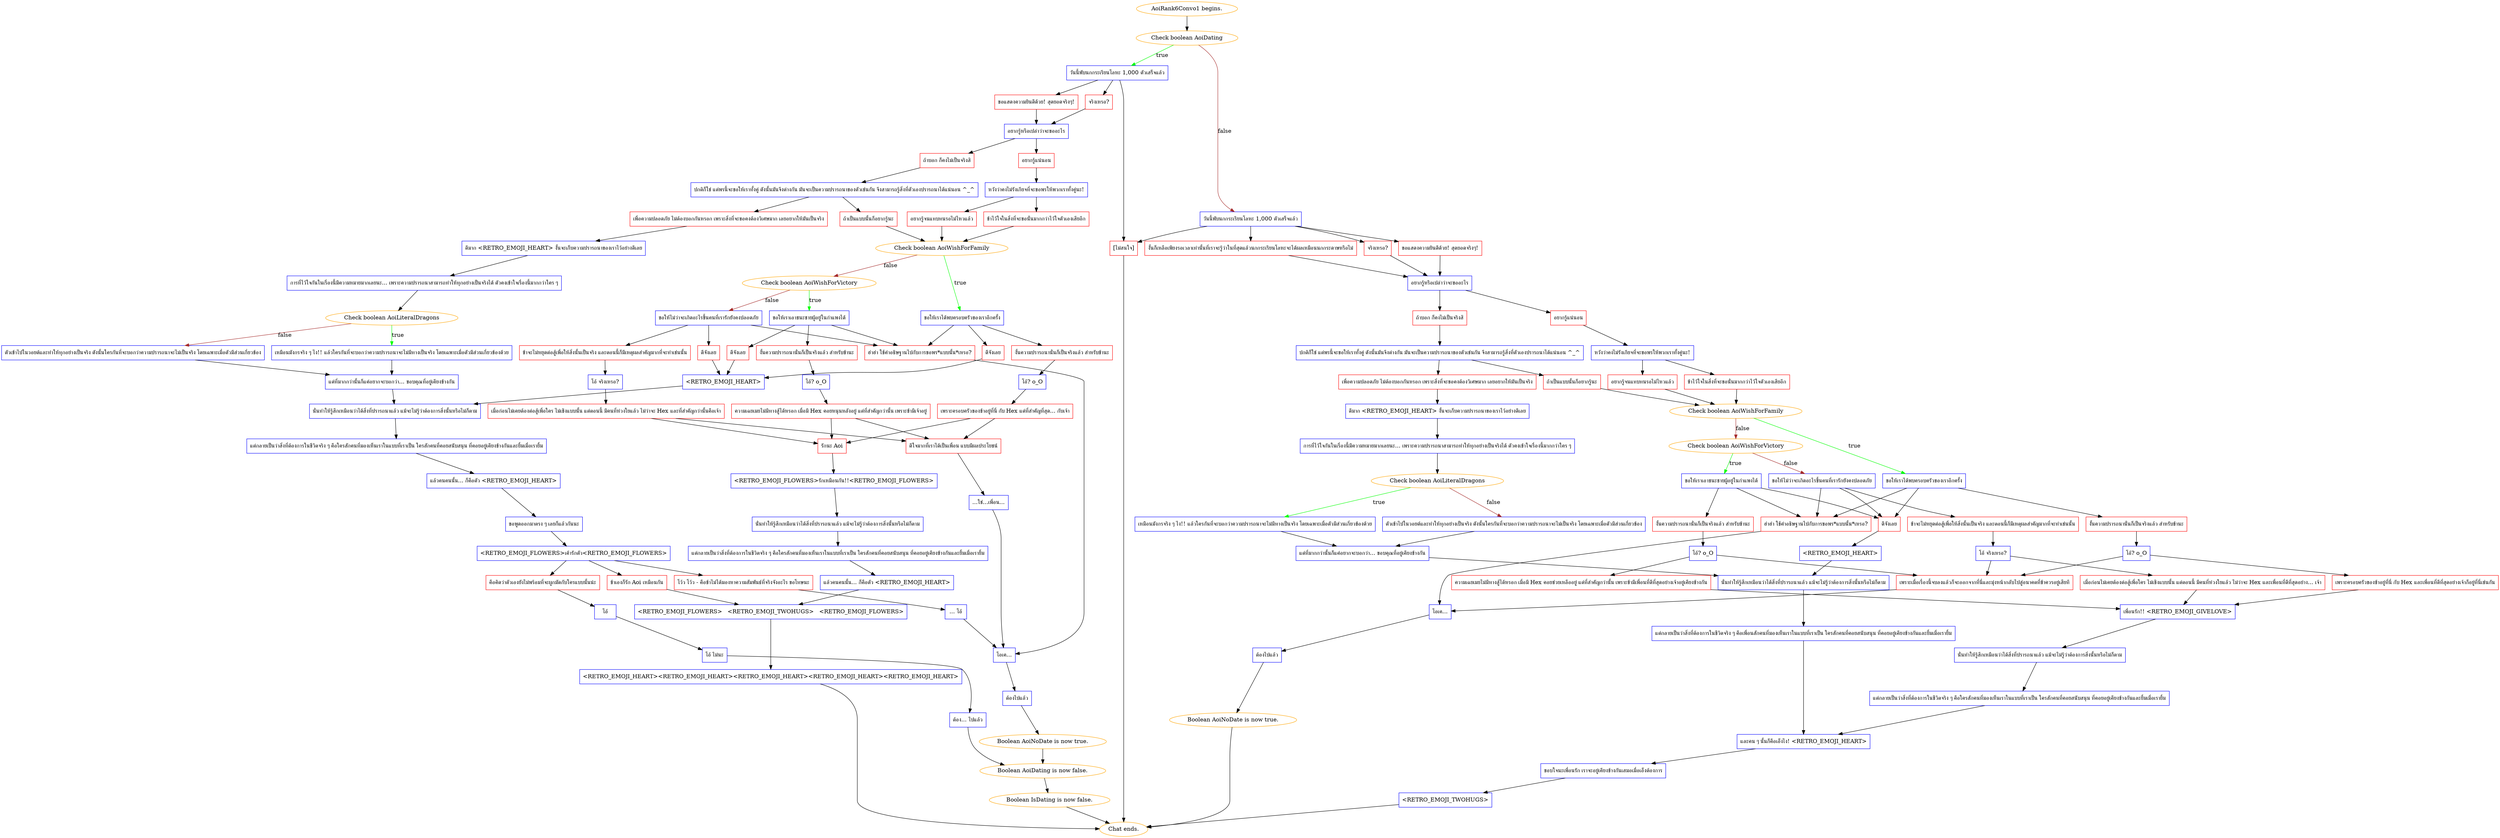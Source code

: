 digraph {
	"AoiRank6Convo1 begins." [color=orange];
		"AoiRank6Convo1 begins." -> j1159499694;
	j1159499694 [label="Check boolean AoiDating",color=orange];
		j1159499694 -> j3204843793 [label=true,color=green];
		j1159499694 -> j3485171093 [label=false,color=brown];
	j3204843793 [label="วันนี้พับนกกระเรียนโลหะ 1,000 ตัวเสร็จแล้ว",shape=box,color=blue];
		j3204843793 -> j3195934582;
		j3204843793 -> j720560923;
		j3204843793 -> j4071326631;
	j3485171093 [label="วันนี้พับนกกระเรียนโลหะ 1,000 ตัวเสร็จแล้ว",shape=box,color=blue];
		j3485171093 -> j407550478;
		j3485171093 -> j3017968450;
		j3485171093 -> j2036795912;
		j3485171093 -> j4071326631;
	j3195934582 [label="จริงเหรอ?",shape=box,color=red];
		j3195934582 -> j2811466909;
	j720560923 [label="ขอแสดงความยินดีด้วย! สุดยอดจริงๆ!",shape=box,color=red];
		j720560923 -> j2811466909;
	j4071326631 [label="[ไม่สนใจ]",shape=box,color=red];
		j4071326631 -> "Chat ends.";
	j407550478 [label="งั้นก็เหลือเพียงรอเวลาเท่านั้นที่เราจะรู้ว่าในที่สุดแล้วนกกระเรียนโลหะจะได้ผลเหมือนนกกระดาษหรือไม่",shape=box,color=red];
		j407550478 -> j791857504;
	j3017968450 [label="จริงเหรอ?",shape=box,color=red];
		j3017968450 -> j791857504;
	j2036795912 [label="ขอแสดงความยินดีด้วย! สุดยอดจริงๆ!",shape=box,color=red];
		j2036795912 -> j791857504;
	j2811466909 [label="อยากรู้หรือเปล่าว่าจะขออะไร",shape=box,color=blue];
		j2811466909 -> j684351814;
		j2811466909 -> j3854453138;
	"Chat ends." [color=orange];
	j791857504 [label="อยากรู้หรือเปล่าว่าจะขออะไร",shape=box,color=blue];
		j791857504 -> j3808318142;
		j791857504 -> j804054849;
	j684351814 [label="ถ้าบอก ก็คงไม่เป็นจริงสิ",shape=box,color=red];
		j684351814 -> j2916565129;
	j3854453138 [label="อยากรู้แน่นอน",shape=box,color=red];
		j3854453138 -> j3210297730;
	j3808318142 [label="ถ้าบอก ก็คงไม่เป็นจริงสิ",shape=box,color=red];
		j3808318142 -> j1174146338;
	j804054849 [label="อยากรู้แน่นอน",shape=box,color=red];
		j804054849 -> j2797730164;
	j2916565129 [label="ปกติก็ใช่ แต่พรนี้จะขอให้เราทั้งคู่ ดังนั้นมันจึงต่างกัน มันจะเป็นความปรารถนาของตัวเช่นกัน จึงสามารถรู้สิ่งที่ตัวเองปรารถนาได้แน่นอน ^_^",shape=box,color=blue];
		j2916565129 -> j2573613876;
		j2916565129 -> j1048321389;
	j3210297730 [label="หวังว่าคงไม่รังเกียจที่จะขอพรให้พวกเราทั้งคู่นะ!",shape=box,color=blue];
		j3210297730 -> j1760212205;
		j3210297730 -> j3962118119;
	j1174146338 [label="ปกติก็ใช่ แต่พรนี้จะขอให้เราทั้งคู่ ดังนั้นมันจึงต่างกัน มันจะเป็นความปรารถนาของตัวเช่นกัน จึงสามารถรู้สิ่งที่ตัวเองปรารถนาได้แน่นอน ^_^",shape=box,color=blue];
		j1174146338 -> j620901220;
		j1174146338 -> j800522967;
	j2797730164 [label="หวังว่าคงไม่รังเกียจที่จะขอพรให้พวกเราทั้งคู่นะ!",shape=box,color=blue];
		j2797730164 -> j1550801076;
		j2797730164 -> j1080057867;
	j2573613876 [label="เพื่อความปลอดภัย ไม่ต้องบอกกันหรอก เพราะสิ่งที่จะขอคงต้องวิเศษมาก เลยอยากให้มันเป็นจริง",shape=box,color=red];
		j2573613876 -> j3744664499;
	j1048321389 [label="ถ้าเป็นแบบนั้นก็อยากรู้นะ",shape=box,color=red];
		j1048321389 -> j1731423625;
	j1760212205 [label="ข้าไว้ใจในสิ่งที่จะขอนั่นมากกว่าไว้ใจตัวเองเสียอีก",shape=box,color=red];
		j1760212205 -> j1731423625;
	j3962118119 [label="อยากรู้จนแทบทนรอไม่ไหวแล้ว",shape=box,color=red];
		j3962118119 -> j1731423625;
	j620901220 [label="เพื่อความปลอดภัย ไม่ต้องบอกกันหรอก เพราะสิ่งที่จะขอคงต้องวิเศษมาก เลยอยากให้มันเป็นจริง",shape=box,color=red];
		j620901220 -> j163720085;
	j800522967 [label="ถ้าเป็นแบบนั้นก็อยากรู้นะ",shape=box,color=red];
		j800522967 -> j4261509095;
	j1550801076 [label="ข้าไว้ใจในสิ่งที่จะขอนั่นมากกว่าไว้ใจตัวเองเสียอีก",shape=box,color=red];
		j1550801076 -> j4261509095;
	j1080057867 [label="อยากรู้จนแทบทนรอไม่ไหวแล้ว",shape=box,color=red];
		j1080057867 -> j4261509095;
	j3744664499 [label="ดีมาก <RETRO_EMOJI_HEART> งั้นจะเก็บความปรารถนาของเราไว้อย่างดีเลย",shape=box,color=blue];
		j3744664499 -> j4057943512;
	j1731423625 [label="Check boolean AoiWishForFamily",color=orange];
		j1731423625 -> j1535154508 [label=true,color=green];
		j1731423625 -> j853113975 [label=false,color=brown];
	j163720085 [label="ดีมาก <RETRO_EMOJI_HEART> งั้นจะเก็บความปรารถนาของเราไว้อย่างดีเลย",shape=box,color=blue];
		j163720085 -> j2566762349;
	j4261509095 [label="Check boolean AoiWishForFamily",color=orange];
		j4261509095 -> j1805051916 [label=true,color=green];
		j4261509095 -> j2512076100 [label=false,color=brown];
	j4057943512 [label="การที่ไว้ใจกันในเรื่องนี้มีความหมายมากเลยนะ... เพราะความปรารถนาสามารถทำให้ทุกอย่างเป็นจริงได้ ตัวคงเข้าใจเรื่องนี้มากกว่าใคร ๆ",shape=box,color=blue];
		j4057943512 -> j356138990;
	j1535154508 [label="ขอให้เราได้พบครอบครัวของเราอีกครั้ง",shape=box,color=blue];
		j1535154508 -> j2802215105;
		j1535154508 -> j59012607;
		j1535154508 -> j1051326305;
	j853113975 [label="Check boolean AoiWishForVictory",color=orange];
		j853113975 -> j2509124845 [label=true,color=green];
		j853113975 -> j778574162 [label=false,color=brown];
	j2566762349 [label="การที่ไว้ใจกันในเรื่องนี้มีความหมายมากเลยนะ... เพราะความปรารถนาสามารถทำให้ทุกอย่างเป็นจริงได้ ตัวคงเข้าใจเรื่องนี้มากกว่าใคร ๆ",shape=box,color=blue];
		j2566762349 -> j1681411811;
	j1805051916 [label="ขอให้เราได้พบครอบครัวของเราอีกครั้ง",shape=box,color=blue];
		j1805051916 -> j4273897351;
		j1805051916 -> j883260004;
		j1805051916 -> j3693508456;
	j2512076100 [label="Check boolean AoiWishForVictory",color=orange];
		j2512076100 -> j3808040460 [label=true,color=green];
		j2512076100 -> j2237726891 [label=false,color=brown];
	j356138990 [label="Check boolean AoiLiteralDragons",color=orange];
		j356138990 -> j3780063233 [label=true,color=green];
		j356138990 -> j3749182085 [label=false,color=brown];
	j2802215105 [label="งั้นความปรารถนานั่นก็เป็นจริงแล้ว สำหรับข้านะ",shape=box,color=red];
		j2802215105 -> j338525106;
	j59012607 [label="ดีจังเลย",shape=box,color=red];
		j59012607 -> j3469187590;
	j1051326305 [label="ฮ่าฮ่า ใช้คำอธิษฐานไปกับการขอพร*แบบนั้น*เหรอ?",shape=box,color=red];
		j1051326305 -> j4292440546;
	j2509124845 [label="ขอให้เราเอาชนะชายผู้อยู่ในกำแพงได้",shape=box,color=blue];
		j2509124845 -> j3910033204;
		j2509124845 -> j654261488;
		j2509124845 -> j1051326305;
	j778574162 [label="ขอให้ไม่ว่าจะเกิดอะไรขึ้นคนที่เรารักยังคงปลอดภัย",shape=box,color=blue];
		j778574162 -> j3055603345;
		j778574162 -> j2088790009;
		j778574162 -> j1051326305;
	j1681411811 [label="Check boolean AoiLiteralDragons",color=orange];
		j1681411811 -> j1060326868 [label=true,color=green];
		j1681411811 -> j998644286 [label=false,color=brown];
	j4273897351 [label="งั้นความปรารถนานั่นก็เป็นจริงแล้ว สำหรับข้านะ",shape=box,color=red];
		j4273897351 -> j1763104080;
	j883260004 [label="ดีจังเลย",shape=box,color=red];
		j883260004 -> j3784488109;
	j3693508456 [label="ฮ่าฮ่า ใช้คำอธิษฐานไปกับการขอพร*แบบนั้น*เหรอ?",shape=box,color=red];
		j3693508456 -> j637992629;
	j3808040460 [label="ขอให้เราเอาชนะชายผู้อยู่ในกำแพงได้",shape=box,color=blue];
		j3808040460 -> j3685300573;
		j3808040460 -> j883260004;
		j3808040460 -> j3693508456;
	j2237726891 [label="ขอให้ไม่ว่าจะเกิดอะไรขึ้นคนที่เรารักยังคงปลอดภัย",shape=box,color=blue];
		j2237726891 -> j3178183993;
		j2237726891 -> j883260004;
		j2237726891 -> j3693508456;
	j3780063233 [label="เหมือนมังกรจริง ๆ ไง!! แล้วใครกันที่จะบอกว่าความปรารถนาจะไม่มีทางเป็นจริง โดยเฉพาะเมื่อตัวมีส่วนเกี่ยวข้องด้วย",shape=box,color=blue];
		j3780063233 -> j4050728399;
	j3749182085 [label="ตัวเข้าไปในวอยด์และทำให้ทุกอย่างเป็นจริง ดังนั้นใครกันที่จะบอกว่าความปรารถนาจะไม่เป็นจริง โดยเฉพาะเมื่อตัวมีส่วนเกี่ยวข้อง",shape=box,color=blue];
		j3749182085 -> j4050728399;
	j338525106 [label="โอ้? o_O",shape=box,color=blue];
		j338525106 -> j2644719097;
	j3469187590 [label="<RETRO_EMOJI_HEART>",shape=box,color=blue];
		j3469187590 -> j3239194908;
	j4292440546 [label="โอเค...",shape=box,color=blue];
		j4292440546 -> j1476567439;
	j3910033204 [label="งั้นความปรารถนานั่นก็เป็นจริงแล้ว สำหรับข้านะ",shape=box,color=red];
		j3910033204 -> j4198131428;
	j654261488 [label="ดีจังเลย",shape=box,color=red];
		j654261488 -> j3469187590;
	j3055603345 [label="ข้าจะไม่หยุดต่อสู้เพื่อให้สิ่งนั้นเป็นจริง และตอนนี้ก็มีเหตุผลสำคัญมากที่จะทำเช่นนั้น",shape=box,color=red];
		j3055603345 -> j3791208481;
	j2088790009 [label="ดีจังเลย",shape=box,color=red];
		j2088790009 -> j3469187590;
	j1060326868 [label="เหมือนมังกรจริง ๆ ไง!! แล้วใครกันที่จะบอกว่าความปรารถนาจะไม่มีทางเป็นจริง โดยเฉพาะเมื่อตัวมีส่วนเกี่ยวข้องด้วย",shape=box,color=blue];
		j1060326868 -> j960110281;
	j998644286 [label="ตัวเข้าไปในวอยด์และทำให้ทุกอย่างเป็นจริง ดังนั้นใครกันที่จะบอกว่าความปรารถนาจะไม่เป็นจริง โดยเฉพาะเมื่อตัวมีส่วนเกี่ยวข้อง",shape=box,color=blue];
		j998644286 -> j960110281;
	j1763104080 [label="โอ้? o_O",shape=box,color=blue];
		j1763104080 -> j795852943;
		j1763104080 -> j2772352502;
	j3784488109 [label="<RETRO_EMOJI_HEART>",shape=box,color=blue];
		j3784488109 -> j2418433768;
	j637992629 [label="โอเค...",shape=box,color=blue];
		j637992629 -> j1246975929;
	j3685300573 [label="งั้นความปรารถนานั่นก็เป็นจริงแล้ว สำหรับข้านะ",shape=box,color=red];
		j3685300573 -> j1092716881;
	j3178183993 [label="ข้าจะไม่หยุดต่อสู้เพื่อให้สิ่งนั้นเป็นจริง และตอนนี้ก็มีเหตุผลสำคัญมากที่จะทำเช่นนั้น",shape=box,color=red];
		j3178183993 -> j2405376029;
	j4050728399 [label="แต่ที่มากกว่านั้นก็แค่อยากจะบอกว่า... ขอบคุณที่อยู่เคียงข้างกัน",shape=box,color=blue];
		j4050728399 -> j3239194908;
	j2644719097 [label="เพราะครอบครัวของข้าอยู่ที่นี่ กับ Hex แต่ที่สำคัญที่สุด... กับเจ้า",shape=box,color=red];
		j2644719097 -> j2337907798;
		j2644719097 -> j4064988803;
	j3239194908 [label="นั่นทำให้รู้สึกเหมือนว่าได้สิ่งที่ปรารถนาแล้ว แม้จะไม่รู้ว่าต้องการสิ่งนั้นหรือไม่ก็ตาม",shape=box,color=blue];
		j3239194908 -> j4235699372;
	j1476567439 [label="ต้องไปแล้ว",shape=box,color=blue];
		j1476567439 -> j1862123684;
	j4198131428 [label="โอ้? o_O",shape=box,color=blue];
		j4198131428 -> j690791683;
	j3791208481 [label="โอ้ จริงเหรอ?",shape=box,color=blue];
		j3791208481 -> j3603125694;
	j960110281 [label="แต่ที่มากกว่านั้นก็แค่อยากจะบอกว่า... ขอบคุณที่อยู่เคียงข้างกัน",shape=box,color=blue];
		j960110281 -> j2418433768;
	j795852943 [label="เพราะครอบครัวของข้าอยู่ที่นี่ กับ Hex และเพื่อนที่ดีที่สุดอย่างเจ้าก็อยู่ที่นี่เช่นกัน",shape=box,color=red];
		j795852943 -> j569987243;
	j2772352502 [label="เพราะเมื่อเรื่องนี้จบลงแล้วก็จะออกจากที่นี่และมุ่งหน้ากลับไปสู่อนาคตที่ข้าควรอยู่เสียที",shape=box,color=red];
		j2772352502 -> j637992629;
	j2418433768 [label="นั่นทำให้รู้สึกเหมือนว่าได้สิ่งที่ปรารถนาแล้ว แม้จะไม่รู้ว่าต้องการสิ่งนั้นหรือไม่ก็ตาม",shape=box,color=blue];
		j2418433768 -> j1510916078;
	j1246975929 [label="ต้องไปแล้ว",shape=box,color=blue];
		j1246975929 -> j4121660697;
	j1092716881 [label="โอ้? o_O",shape=box,color=blue];
		j1092716881 -> j1204117783;
		j1092716881 -> j2772352502;
	j2405376029 [label="โอ้ จริงเหรอ?",shape=box,color=blue];
		j2405376029 -> j2453990721;
		j2405376029 -> j2772352502;
	j2337907798 [label="รักนะ Aoi",shape=box,color=red];
		j2337907798 -> j1083528836;
	j4064988803 [label="ดีใจมากที่เราได้เป็นเพื่อน แบบมีผลประโยชน์",shape=box,color=red];
		j4064988803 -> j1187456915;
	j4235699372 [label="แต่กลายเป็นว่าสิ่งที่ต้องการในชีวิตจริง ๆ คือใครสักคนที่มองเห็นเราในแบบที่เราเป็น ใครสักคนที่คอยสนับสนุน ที่คอยอยู่เคียงข้างกันและยิ้มเมื่อเรายิ้ม",shape=box,color=blue];
		j4235699372 -> j4024187834;
	j1862123684 [label="Boolean AoiNoDate is now true.",color=orange];
		j1862123684 -> j269073143;
	j690791683 [label="ความเฉยเมยไม่มีทางสู้ได้หรอก เมื่อมี Hex คอยหนุนหลังอยู่ แต่ที่สำคัญกว่านั้น เพราะข้ามีเจ้าอยู่",shape=box,color=red];
		j690791683 -> j2337907798;
		j690791683 -> j4064988803;
	j3603125694 [label="เมื่อก่อนไม่เคยต้องต่อสู้เพื่อใคร ไม่เชิงแบบนั้น แต่ตอนนี้ มีคนที่ห่วงใยแล้ว ไม่ว่าจะ Hex และที่สำคัญกว่านั้นคือเจ้า",shape=box,color=red];
		j3603125694 -> j2337907798;
		j3603125694 -> j4064988803;
	j569987243 [label="เพื่อนรัก!! <RETRO_EMOJI_GIVELOVE>",shape=box,color=blue];
		j569987243 -> j3080639354;
	j1510916078 [label="แต่กลายเป็นว่าสิ่งที่ต้องการในชีวิตจริง ๆ คือเพื่อนสักคนที่มองเห็นเราในแบบที่เราเป็น ใครสักคนที่คอยสนับสนุน ที่คอยอยู่เคียงข้างกันและยิ้มเมื่อเรายิ้ม",shape=box,color=blue];
		j1510916078 -> j1092854500;
	j4121660697 [label="Boolean AoiNoDate is now true.",color=orange];
		j4121660697 -> "Chat ends.";
	j1204117783 [label="ความเฉยเมยไม่มีทางสู้ได้หรอก เมื่อมี Hex คอยช่วยเหลืออยู่ แต่ที่สำคัญกว่านั้น เพราะข้ามีเพื่อนที่ดีที่สุดอย่างเจ้าอยู่เคียงข้างกัน",shape=box,color=red];
		j1204117783 -> j569987243;
	j2453990721 [label="เมื่อก่อนไม่เคยต้องต่อสู้เพื่อใคร ไม่เชิงแบบนั้น แต่ตอนนี้ มีคนที่ห่วงใยแล้ว ไม่ว่าจะ Hex และเพื่อนที่ดีที่สุดอย่าง... เจ้า",shape=box,color=red];
		j2453990721 -> j569987243;
	j1083528836 [label="<RETRO_EMOJI_FLOWERS>รักเหมือนกัน!!<RETRO_EMOJI_FLOWERS>",shape=box,color=blue];
		j1083528836 -> j1915137920;
	j1187456915 [label="...ใช่...เพื่อน...",shape=box,color=blue];
		j1187456915 -> j4292440546;
	j4024187834 [label="แล้วคนคนนั้น... ก็คือตัว <RETRO_EMOJI_HEART>",shape=box,color=blue];
		j4024187834 -> j2313674599;
	j269073143 [label="Boolean AoiDating is now false.",color=orange];
		j269073143 -> j1242024027;
	j3080639354 [label="นั่นทำให้รู้สึกเหมือนว่าได้สิ่งที่ปรารถนาแล้ว แม้จะไม่รู้ว่าต้องการสิ่งนั้นหรือไม่ก็ตาม",shape=box,color=blue];
		j3080639354 -> j3077302753;
	j1092854500 [label="และคน ๆ นั้นก็คือเอ็งไง! <RETRO_EMOJI_HEART>",shape=box,color=blue];
		j1092854500 -> j2972812185;
	j1915137920 [label="นั่นทำให้รู้สึกเหมือนว่าได้สิ่งที่ปรารถนาแล้ว แม้จะไม่รู้ว่าต้องการสิ่งนั้นหรือไม่ก็ตาม",shape=box,color=blue];
		j1915137920 -> j630428588;
	j2313674599 [label="ขอพูดออกมาตรง ๆ เลยก็แล้วกันนะ",shape=box,color=blue];
		j2313674599 -> j3230167747;
	j1242024027 [label="Boolean IsDating is now false.",color=orange];
		j1242024027 -> "Chat ends.";
	j3077302753 [label="แต่กลายเป็นว่าสิ่งที่ต้องการในชีวิตจริง ๆ คือใครสักคนที่มองเห็นเราในแบบที่เราเป็น ใครสักคนที่คอยสนับสนุน ที่คอยอยู่เคียงข้างกันและยิ้มเมื่อเรายิ้ม",shape=box,color=blue];
		j3077302753 -> j1092854500;
	j2972812185 [label="ขอบใจนะเพื่อนรัก เราจะอยู่เคียงข้างกันเสมอเมื่อเอ็งต้องการ",shape=box,color=blue];
		j2972812185 -> j1368099438;
	j630428588 [label="แต่กลายเป็นว่าสิ่งที่ต้องการในชีวิตจริง ๆ คือใครสักคนที่มองเห็นเราในแบบที่เราเป็น ใครสักคนที่คอยสนับสนุน ที่คอยอยู่เคียงข้างกันและยิ้มเมื่อเรายิ้ม",shape=box,color=blue];
		j630428588 -> j342341989;
	j3230167747 [label="<RETRO_EMOJI_FLOWERS>เค้ารักตัว<RETRO_EMOJI_FLOWERS>",shape=box,color=blue];
		j3230167747 -> j2968699328;
		j3230167747 -> j62129332;
		j3230167747 -> j343124932;
	j1368099438 [label="<RETRO_EMOJI_TWOHUGS>",shape=box,color=blue];
		j1368099438 -> "Chat ends.";
	j342341989 [label="แล้วคนคนนั้น... ก็คือตัว <RETRO_EMOJI_HEART>",shape=box,color=blue];
		j342341989 -> j348520668;
	j2968699328 [label="ข้าเองก็รัก Aoi เหมือนกัน",shape=box,color=red];
		j2968699328 -> j348520668;
	j62129332 [label="คือคิดว่าตัวเองยังไม่พร้อมที่จะผูกมัดกับใครแบบนั้นน่ะ",shape=box,color=red];
		j62129332 -> j4144252591;
	j343124932 [label="โว้ว โว้ว - คือข้าไม่ได้มองหาความสัมพันธ์ที่จริงจังอะไร ขอโทษนะ",shape=box,color=red];
		j343124932 -> j616959093;
	j348520668 [label="<RETRO_EMOJI_FLOWERS>   <RETRO_EMOJI_TWOHUGS>   <RETRO_EMOJI_FLOWERS>",shape=box,color=blue];
		j348520668 -> j1982409654;
	j4144252591 [label="โอ้",shape=box,color=blue];
		j4144252591 -> j3494696188;
	j616959093 [label="... โอ้",shape=box,color=blue];
		j616959093 -> j4292440546;
	j1982409654 [label="<RETRO_EMOJI_HEART><RETRO_EMOJI_HEART><RETRO_EMOJI_HEART><RETRO_EMOJI_HEART><RETRO_EMOJI_HEART>",shape=box,color=blue];
		j1982409654 -> "Chat ends.";
	j3494696188 [label="โอ้ ไม่นะ",shape=box,color=blue];
		j3494696188 -> j3109300030;
	j3109300030 [label="ต้อง... ไปแล้ว",shape=box,color=blue];
		j3109300030 -> j269073143;
}